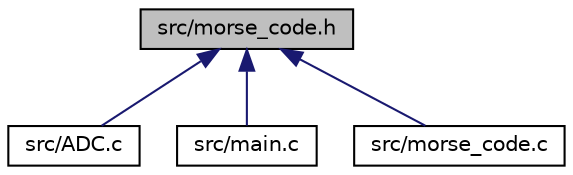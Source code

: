 digraph "src/morse_code.h"
{
  edge [fontname="Helvetica",fontsize="10",labelfontname="Helvetica",labelfontsize="10"];
  node [fontname="Helvetica",fontsize="10",shape=record];
  Node5 [label="src/morse_code.h",height=0.2,width=0.4,color="black", fillcolor="grey75", style="filled", fontcolor="black"];
  Node5 -> Node6 [dir="back",color="midnightblue",fontsize="10",style="solid",fontname="Helvetica"];
  Node6 [label="src/ADC.c",height=0.2,width=0.4,color="black", fillcolor="white", style="filled",URL="$ADC_8c.html"];
  Node5 -> Node7 [dir="back",color="midnightblue",fontsize="10",style="solid",fontname="Helvetica"];
  Node7 [label="src/main.c",height=0.2,width=0.4,color="black", fillcolor="white", style="filled",URL="$main_8c.html"];
  Node5 -> Node8 [dir="back",color="midnightblue",fontsize="10",style="solid",fontname="Helvetica"];
  Node8 [label="src/morse_code.c",height=0.2,width=0.4,color="black", fillcolor="white", style="filled",URL="$morse__code_8c.html",tooltip="contains descroption for initialization and system functions "];
}
